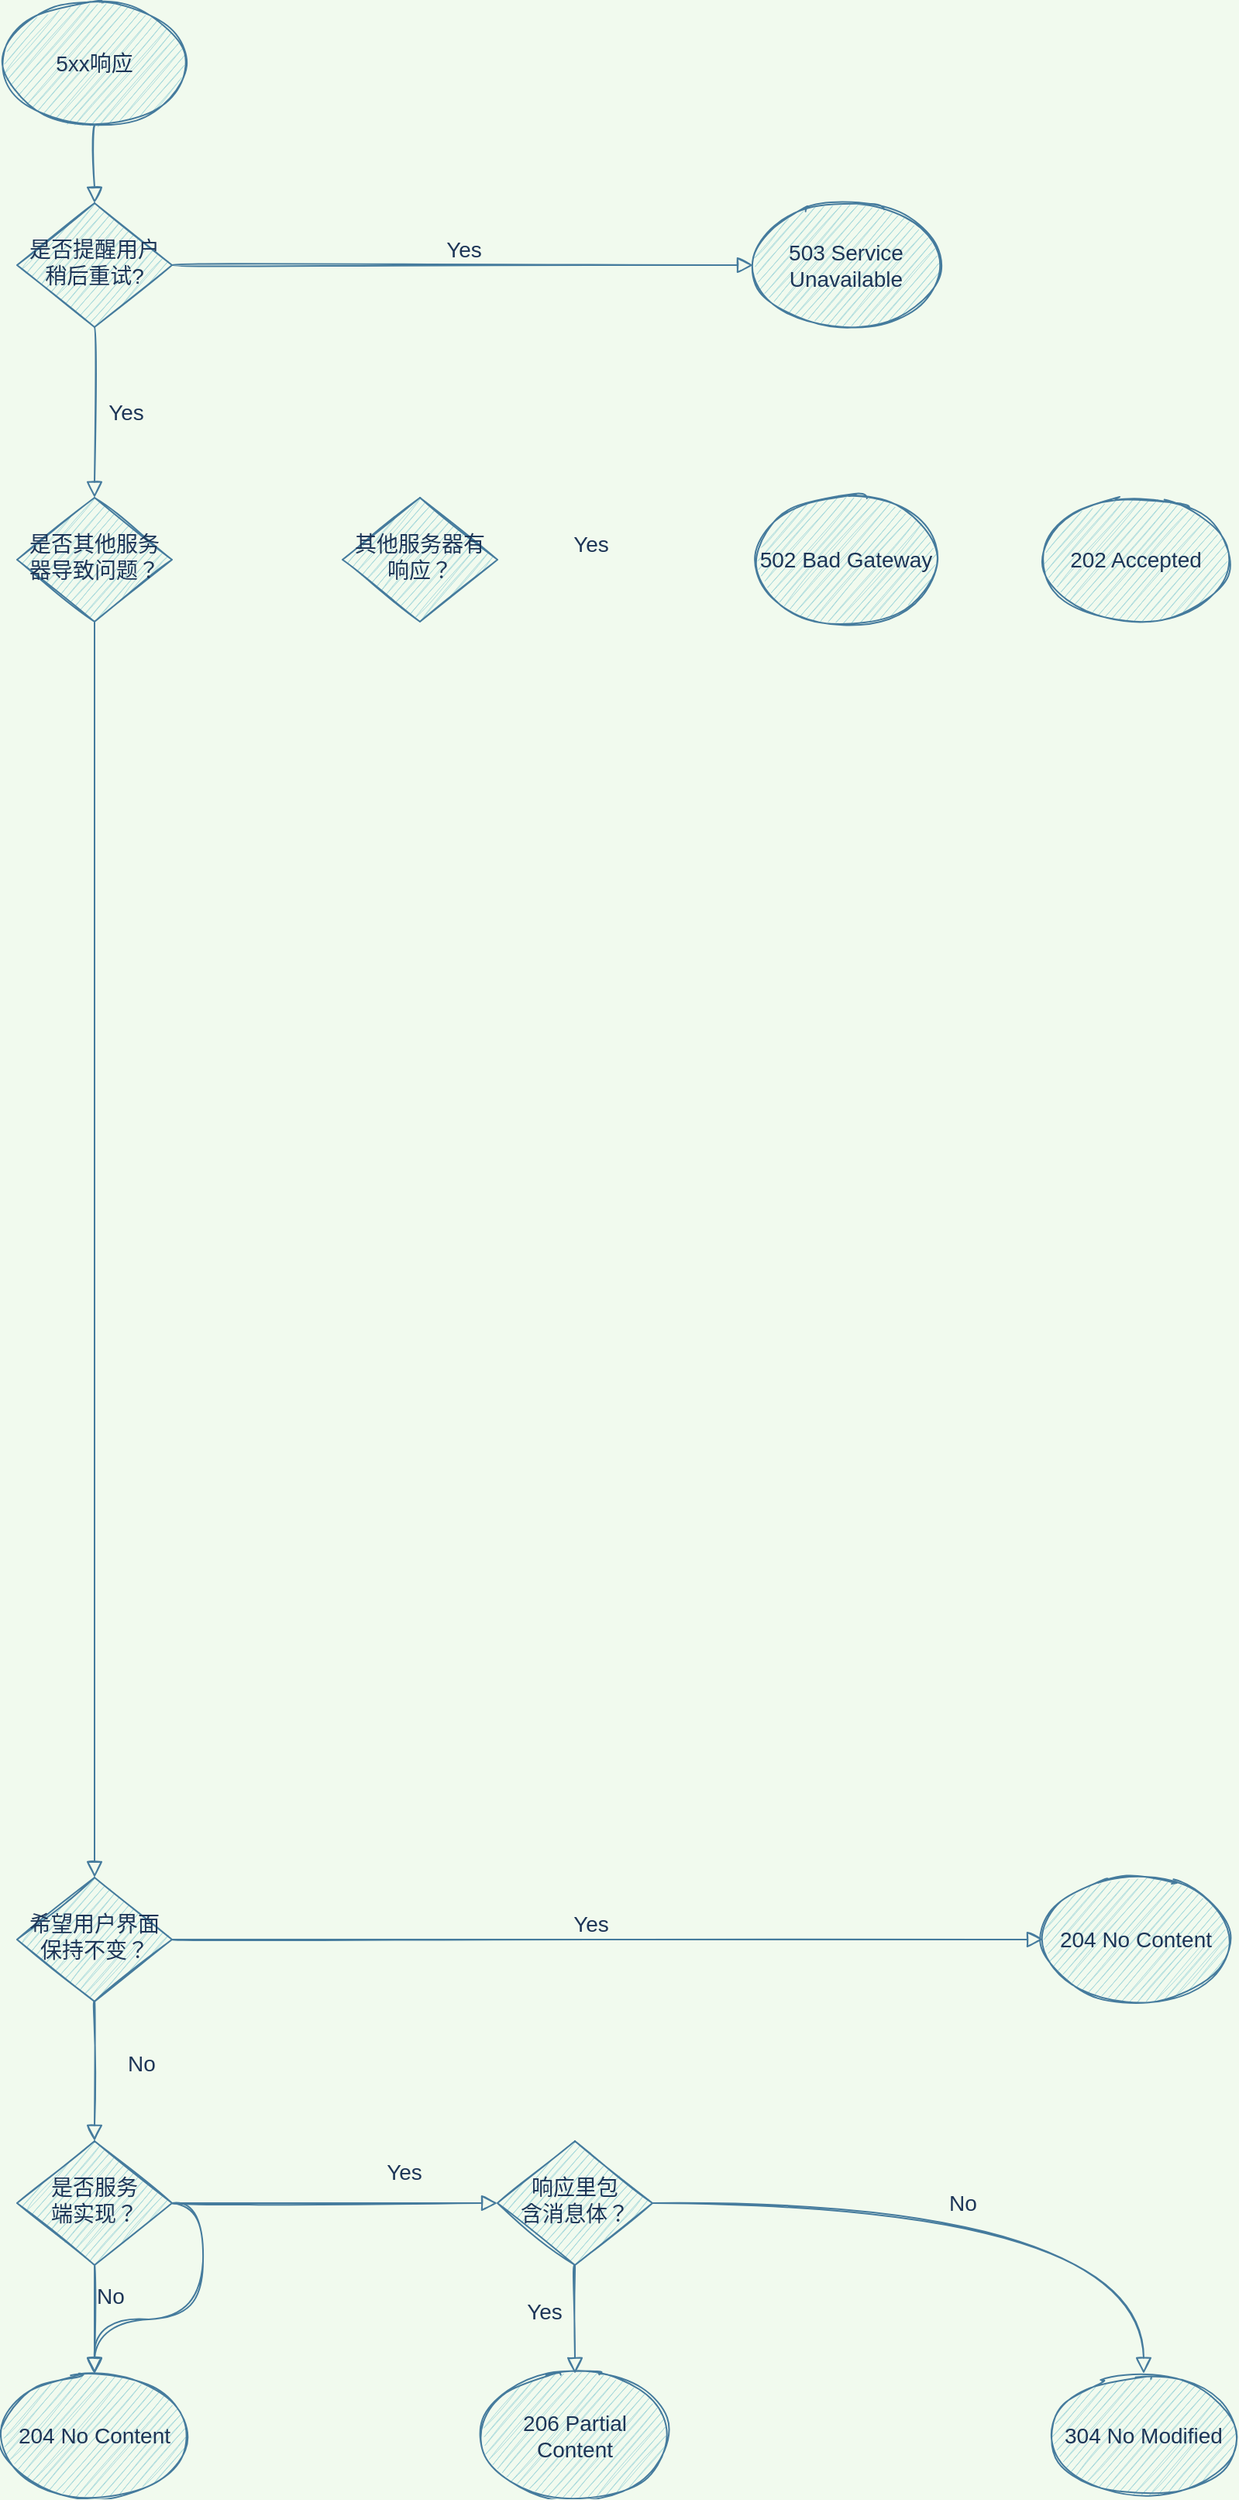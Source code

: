 <mxfile version="14.3.0" type="github"><diagram id="C5RBs43oDa-KdzZeNtuy" name="Page-1"><mxGraphModel dx="289" dy="414" grid="1" gridSize="10" guides="1" tooltips="1" connect="1" arrows="1" fold="1" page="1" pageScale="1" pageWidth="827" pageHeight="1169" background="#F1FAEE" math="0" shadow="0"><root><mxCell id="WIyWlLk6GJQsqaUBKTNV-0"/><mxCell id="WIyWlLk6GJQsqaUBKTNV-1" parent="WIyWlLk6GJQsqaUBKTNV-0"/><mxCell id="WIyWlLk6GJQsqaUBKTNV-4" value="Yes" style="html=1;jettySize=auto;orthogonalLoop=1;fontSize=14;endArrow=block;endFill=0;endSize=8;strokeWidth=1;shadow=0;labelBackgroundColor=none;edgeStyle=orthogonalEdgeStyle;strokeColor=#457B9D;fontColor=#1D3557;sketch=1;curved=1;entryX=0.5;entryY=0;entryDx=0;entryDy=0;" parent="WIyWlLk6GJQsqaUBKTNV-1" source="WIyWlLk6GJQsqaUBKTNV-6" target="zLg6p0dZkphIaKGOoBMo-54" edge="1"><mxGeometry y="20" relative="1" as="geometry"><mxPoint as="offset"/><mxPoint x="220" y="290" as="targetPoint"/></mxGeometry></mxCell><mxCell id="WIyWlLk6GJQsqaUBKTNV-5" value="Yes" style="edgeStyle=orthogonalEdgeStyle;html=1;jettySize=auto;orthogonalLoop=1;fontSize=14;endArrow=block;endFill=0;endSize=8;strokeWidth=1;shadow=0;labelBackgroundColor=none;strokeColor=#457B9D;fontColor=#1D3557;sketch=1;curved=1;entryX=0;entryY=0.5;entryDx=0;entryDy=0;" parent="WIyWlLk6GJQsqaUBKTNV-1" source="WIyWlLk6GJQsqaUBKTNV-6" target="zLg6p0dZkphIaKGOoBMo-26" edge="1"><mxGeometry y="10" relative="1" as="geometry"><mxPoint as="offset"/><mxPoint x="330" y="210" as="targetPoint"/></mxGeometry></mxCell><mxCell id="WIyWlLk6GJQsqaUBKTNV-6" value="是否提醒用户稍后重试?" style="rhombus;whiteSpace=wrap;html=1;shadow=0;fontFamily=Helvetica;fontSize=14;align=center;strokeWidth=1;spacing=6;spacingTop=-4;fillColor=#A8DADC;strokeColor=#457B9D;fontColor=#1D3557;sketch=1;" parent="WIyWlLk6GJQsqaUBKTNV-1" vertex="1"><mxGeometry x="170" y="170" width="100" height="80" as="geometry"/></mxCell><mxCell id="zLg6p0dZkphIaKGOoBMo-5" style="edgeStyle=orthogonalEdgeStyle;curved=1;sketch=1;orthogonalLoop=1;jettySize=auto;html=1;exitX=0.5;exitY=1;exitDx=0;exitDy=0;strokeColor=#457B9D;fillColor=#A8DADC;fontColor=#1D3557;endArrow=block;endFill=0;endSize=8;fontSize=14;" parent="WIyWlLk6GJQsqaUBKTNV-1" source="zLg6p0dZkphIaKGOoBMo-1" target="WIyWlLk6GJQsqaUBKTNV-6" edge="1"><mxGeometry relative="1" as="geometry"/></mxCell><mxCell id="zLg6p0dZkphIaKGOoBMo-1" value="5xx响应" style="ellipse;whiteSpace=wrap;html=1;rounded=0;sketch=1;strokeColor=#457B9D;fillColor=#A8DADC;fontColor=#1D3557;fontSize=14;" parent="WIyWlLk6GJQsqaUBKTNV-1" vertex="1"><mxGeometry x="160" y="40" width="120" height="80" as="geometry"/></mxCell><mxCell id="zLg6p0dZkphIaKGOoBMo-10" value="204 No Content" style="ellipse;whiteSpace=wrap;html=1;rounded=1;sketch=1;strokeColor=#457B9D;fillColor=#A8DADC;fontColor=#1D3557;fontSize=14;" parent="WIyWlLk6GJQsqaUBKTNV-1" vertex="1"><mxGeometry x="160" y="1570" width="120" height="80" as="geometry"/></mxCell><mxCell id="zLg6p0dZkphIaKGOoBMo-14" value="206 Partial Content" style="ellipse;whiteSpace=wrap;html=1;rounded=1;sketch=1;strokeColor=#457B9D;fillColor=#A8DADC;fontColor=#1D3557;fontSize=14;" parent="WIyWlLk6GJQsqaUBKTNV-1" vertex="1"><mxGeometry x="470" y="1570" width="120" height="80" as="geometry"/></mxCell><mxCell id="zLg6p0dZkphIaKGOoBMo-17" value="304 No Modified" style="ellipse;whiteSpace=wrap;html=1;rounded=1;sketch=1;strokeColor=#457B9D;fillColor=#A8DADC;fontColor=#1D3557;fontSize=14;" parent="WIyWlLk6GJQsqaUBKTNV-1" vertex="1"><mxGeometry x="837" y="1570" width="120" height="80" as="geometry"/></mxCell><mxCell id="zLg6p0dZkphIaKGOoBMo-26" value="503 Service Unavailable" style="ellipse;whiteSpace=wrap;html=1;rounded=1;sketch=1;strokeColor=#457B9D;fillColor=#A8DADC;fontColor=#1D3557;fontSize=14;" parent="WIyWlLk6GJQsqaUBKTNV-1" vertex="1"><mxGeometry x="645" y="170" width="120" height="80" as="geometry"/></mxCell><mxCell id="zLg6p0dZkphIaKGOoBMo-62" style="edgeStyle=orthogonalEdgeStyle;curved=1;sketch=1;orthogonalLoop=1;jettySize=auto;html=1;exitX=0.5;exitY=1;exitDx=0;exitDy=0;endArrow=block;endFill=0;endSize=8;strokeColor=#457B9D;fillColor=#A8DADC;fontSize=14;fontColor=#1D3557;" parent="WIyWlLk6GJQsqaUBKTNV-1" source="zLg6p0dZkphIaKGOoBMo-54" target="zLg6p0dZkphIaKGOoBMo-59" edge="1"><mxGeometry relative="1" as="geometry"/></mxCell><mxCell id="zLg6p0dZkphIaKGOoBMo-54" value="是否其他服务器导致问题？" style="rhombus;whiteSpace=wrap;html=1;shadow=0;fontFamily=Helvetica;fontSize=14;align=center;strokeWidth=1;spacing=6;spacingTop=-4;fillColor=#A8DADC;strokeColor=#457B9D;fontColor=#1D3557;sketch=1;" parent="WIyWlLk6GJQsqaUBKTNV-1" vertex="1"><mxGeometry x="170" y="360" width="100" height="80" as="geometry"/></mxCell><mxCell id="zLg6p0dZkphIaKGOoBMo-55" value="202 Accepted" style="ellipse;whiteSpace=wrap;html=1;rounded=1;sketch=1;strokeColor=#457B9D;fillColor=#A8DADC;fontColor=#1D3557;fontSize=14;" parent="WIyWlLk6GJQsqaUBKTNV-1" vertex="1"><mxGeometry x="832" y="360" width="120" height="80" as="geometry"/></mxCell><mxCell id="zLg6p0dZkphIaKGOoBMo-57" value="Yes" style="text;html=1;align=center;verticalAlign=middle;resizable=0;points=[];autosize=1;fontSize=14;fontColor=#1D3557;" parent="WIyWlLk6GJQsqaUBKTNV-1" vertex="1"><mxGeometry x="520" y="380" width="40" height="20" as="geometry"/></mxCell><mxCell id="zLg6p0dZkphIaKGOoBMo-58" style="edgeStyle=orthogonalEdgeStyle;curved=1;sketch=1;orthogonalLoop=1;jettySize=auto;html=1;exitX=1;exitY=0.5;exitDx=0;exitDy=0;entryX=0;entryY=0.5;entryDx=0;entryDy=0;endArrow=block;endFill=0;endSize=8;strokeColor=#457B9D;fillColor=#A8DADC;fontSize=14;fontColor=#1D3557;" parent="WIyWlLk6GJQsqaUBKTNV-1" source="zLg6p0dZkphIaKGOoBMo-59" target="zLg6p0dZkphIaKGOoBMo-60" edge="1"><mxGeometry relative="1" as="geometry"/></mxCell><mxCell id="zLg6p0dZkphIaKGOoBMo-64" style="edgeStyle=orthogonalEdgeStyle;curved=1;sketch=1;orthogonalLoop=1;jettySize=auto;html=1;exitX=0.5;exitY=1;exitDx=0;exitDy=0;endArrow=block;endFill=0;endSize=8;strokeColor=#457B9D;fillColor=#A8DADC;fontSize=14;fontColor=#1D3557;" parent="WIyWlLk6GJQsqaUBKTNV-1" source="zLg6p0dZkphIaKGOoBMo-59" target="zLg6p0dZkphIaKGOoBMo-63" edge="1"><mxGeometry relative="1" as="geometry"/></mxCell><mxCell id="zLg6p0dZkphIaKGOoBMo-59" value="希望用户界面保持不变？" style="rhombus;whiteSpace=wrap;html=1;shadow=0;fontFamily=Helvetica;fontSize=14;align=center;strokeWidth=1;spacing=6;spacingTop=-4;fillColor=#A8DADC;strokeColor=#457B9D;fontColor=#1D3557;sketch=1;" parent="WIyWlLk6GJQsqaUBKTNV-1" vertex="1"><mxGeometry x="170" y="1250" width="100" height="80" as="geometry"/></mxCell><mxCell id="zLg6p0dZkphIaKGOoBMo-60" value="204 No Content" style="ellipse;whiteSpace=wrap;html=1;rounded=1;sketch=1;strokeColor=#457B9D;fillColor=#A8DADC;fontColor=#1D3557;fontSize=14;" parent="WIyWlLk6GJQsqaUBKTNV-1" vertex="1"><mxGeometry x="832" y="1250" width="120" height="80" as="geometry"/></mxCell><mxCell id="zLg6p0dZkphIaKGOoBMo-61" value="Yes" style="text;html=1;align=center;verticalAlign=middle;resizable=0;points=[];autosize=1;fontSize=14;fontColor=#1D3557;" parent="WIyWlLk6GJQsqaUBKTNV-1" vertex="1"><mxGeometry x="520" y="1270" width="40" height="20" as="geometry"/></mxCell><mxCell id="zLg6p0dZkphIaKGOoBMo-66" style="edgeStyle=orthogonalEdgeStyle;curved=1;sketch=1;orthogonalLoop=1;jettySize=auto;html=1;exitX=0.5;exitY=1;exitDx=0;exitDy=0;entryX=0.5;entryY=0;entryDx=0;entryDy=0;endArrow=block;endFill=0;endSize=8;strokeColor=#457B9D;fillColor=#A8DADC;fontSize=14;fontColor=#1D3557;" parent="WIyWlLk6GJQsqaUBKTNV-1" source="zLg6p0dZkphIaKGOoBMo-63" target="zLg6p0dZkphIaKGOoBMo-10" edge="1"><mxGeometry relative="1" as="geometry"/></mxCell><mxCell id="zLg6p0dZkphIaKGOoBMo-73" style="edgeStyle=orthogonalEdgeStyle;curved=1;sketch=1;orthogonalLoop=1;jettySize=auto;html=1;exitX=1;exitY=0.5;exitDx=0;exitDy=0;endArrow=block;endFill=0;endSize=8;strokeColor=#457B9D;fillColor=#A8DADC;fontSize=14;fontColor=#1D3557;" parent="WIyWlLk6GJQsqaUBKTNV-1" source="zLg6p0dZkphIaKGOoBMo-63" target="zLg6p0dZkphIaKGOoBMo-72" edge="1"><mxGeometry relative="1" as="geometry"/></mxCell><mxCell id="zLg6p0dZkphIaKGOoBMo-78" style="edgeStyle=orthogonalEdgeStyle;curved=1;sketch=1;orthogonalLoop=1;jettySize=auto;html=1;exitX=1;exitY=0.5;exitDx=0;exitDy=0;endArrow=block;endFill=0;endSize=8;strokeColor=#457B9D;fillColor=#A8DADC;fontSize=14;fontColor=#1D3557;" parent="WIyWlLk6GJQsqaUBKTNV-1" source="zLg6p0dZkphIaKGOoBMo-63" target="zLg6p0dZkphIaKGOoBMo-10" edge="1"><mxGeometry relative="1" as="geometry"/></mxCell><mxCell id="zLg6p0dZkphIaKGOoBMo-63" value="是否服务&lt;br&gt;端实现？" style="rhombus;whiteSpace=wrap;html=1;shadow=0;fontFamily=Helvetica;fontSize=14;align=center;strokeWidth=1;spacing=6;spacingTop=-4;fillColor=#A8DADC;strokeColor=#457B9D;fontColor=#1D3557;sketch=1;" parent="WIyWlLk6GJQsqaUBKTNV-1" vertex="1"><mxGeometry x="170" y="1420" width="100" height="80" as="geometry"/></mxCell><mxCell id="zLg6p0dZkphIaKGOoBMo-65" value="No" style="text;html=1;align=center;verticalAlign=middle;resizable=0;points=[];autosize=1;fontSize=14;fontColor=#1D3557;" parent="WIyWlLk6GJQsqaUBKTNV-1" vertex="1"><mxGeometry x="235" y="1360" width="30" height="20" as="geometry"/></mxCell><mxCell id="zLg6p0dZkphIaKGOoBMo-67" value="No" style="text;html=1;align=center;verticalAlign=middle;resizable=0;points=[];autosize=1;fontSize=14;fontColor=#1D3557;" parent="WIyWlLk6GJQsqaUBKTNV-1" vertex="1"><mxGeometry x="215" y="1510" width="30" height="20" as="geometry"/></mxCell><mxCell id="zLg6p0dZkphIaKGOoBMo-71" value="Yes" style="text;html=1;strokeColor=none;fillColor=none;align=center;verticalAlign=middle;whiteSpace=wrap;rounded=0;shadow=1;sketch=1;fontSize=14;fontColor=#1D3557;" parent="WIyWlLk6GJQsqaUBKTNV-1" vertex="1"><mxGeometry x="400" y="1430" width="40" height="20" as="geometry"/></mxCell><mxCell id="zLg6p0dZkphIaKGOoBMo-74" style="edgeStyle=orthogonalEdgeStyle;curved=1;sketch=1;orthogonalLoop=1;jettySize=auto;html=1;exitX=0.5;exitY=1;exitDx=0;exitDy=0;endArrow=block;endFill=0;endSize=8;strokeColor=#457B9D;fillColor=#A8DADC;fontSize=14;fontColor=#1D3557;" parent="WIyWlLk6GJQsqaUBKTNV-1" source="zLg6p0dZkphIaKGOoBMo-72" target="zLg6p0dZkphIaKGOoBMo-14" edge="1"><mxGeometry relative="1" as="geometry"/></mxCell><mxCell id="zLg6p0dZkphIaKGOoBMo-76" style="edgeStyle=orthogonalEdgeStyle;curved=1;sketch=1;orthogonalLoop=1;jettySize=auto;html=1;exitX=1;exitY=0.5;exitDx=0;exitDy=0;entryX=0.5;entryY=0;entryDx=0;entryDy=0;endArrow=block;endFill=0;endSize=8;strokeColor=#457B9D;fillColor=#A8DADC;fontSize=14;fontColor=#1D3557;" parent="WIyWlLk6GJQsqaUBKTNV-1" source="zLg6p0dZkphIaKGOoBMo-72" target="zLg6p0dZkphIaKGOoBMo-17" edge="1"><mxGeometry relative="1" as="geometry"/></mxCell><mxCell id="zLg6p0dZkphIaKGOoBMo-72" value="响应里包&lt;br&gt;含消息体？" style="rhombus;whiteSpace=wrap;html=1;shadow=0;fontFamily=Helvetica;fontSize=14;align=center;strokeWidth=1;spacing=6;spacingTop=-4;fillColor=#A8DADC;strokeColor=#457B9D;fontColor=#1D3557;sketch=1;" parent="WIyWlLk6GJQsqaUBKTNV-1" vertex="1"><mxGeometry x="480" y="1420" width="100" height="80" as="geometry"/></mxCell><mxCell id="zLg6p0dZkphIaKGOoBMo-75" value="Yes" style="text;html=1;align=center;verticalAlign=middle;resizable=0;points=[];autosize=1;fontSize=14;fontColor=#1D3557;" parent="WIyWlLk6GJQsqaUBKTNV-1" vertex="1"><mxGeometry x="490" y="1520" width="40" height="20" as="geometry"/></mxCell><mxCell id="zLg6p0dZkphIaKGOoBMo-77" value="No" style="text;html=1;align=center;verticalAlign=middle;resizable=0;points=[];autosize=1;fontSize=14;fontColor=#1D3557;" parent="WIyWlLk6GJQsqaUBKTNV-1" vertex="1"><mxGeometry x="765" y="1450" width="30" height="20" as="geometry"/></mxCell><mxCell id="5BJsLWa_Ibv34eXdN5Ia-1" value="其他服务器有响应？" style="rhombus;whiteSpace=wrap;html=1;shadow=0;fontFamily=Helvetica;fontSize=14;align=center;strokeWidth=1;spacing=6;spacingTop=-4;fillColor=#A8DADC;strokeColor=#457B9D;fontColor=#1D3557;sketch=1;" vertex="1" parent="WIyWlLk6GJQsqaUBKTNV-1"><mxGeometry x="380" y="360" width="100" height="80" as="geometry"/></mxCell><mxCell id="5BJsLWa_Ibv34eXdN5Ia-2" value="502 Bad Gateway" style="ellipse;whiteSpace=wrap;html=1;rounded=1;sketch=1;strokeColor=#457B9D;fillColor=#A8DADC;fontColor=#1D3557;fontSize=14;" vertex="1" parent="WIyWlLk6GJQsqaUBKTNV-1"><mxGeometry x="645" y="360" width="120" height="80" as="geometry"/></mxCell></root></mxGraphModel></diagram></mxfile>